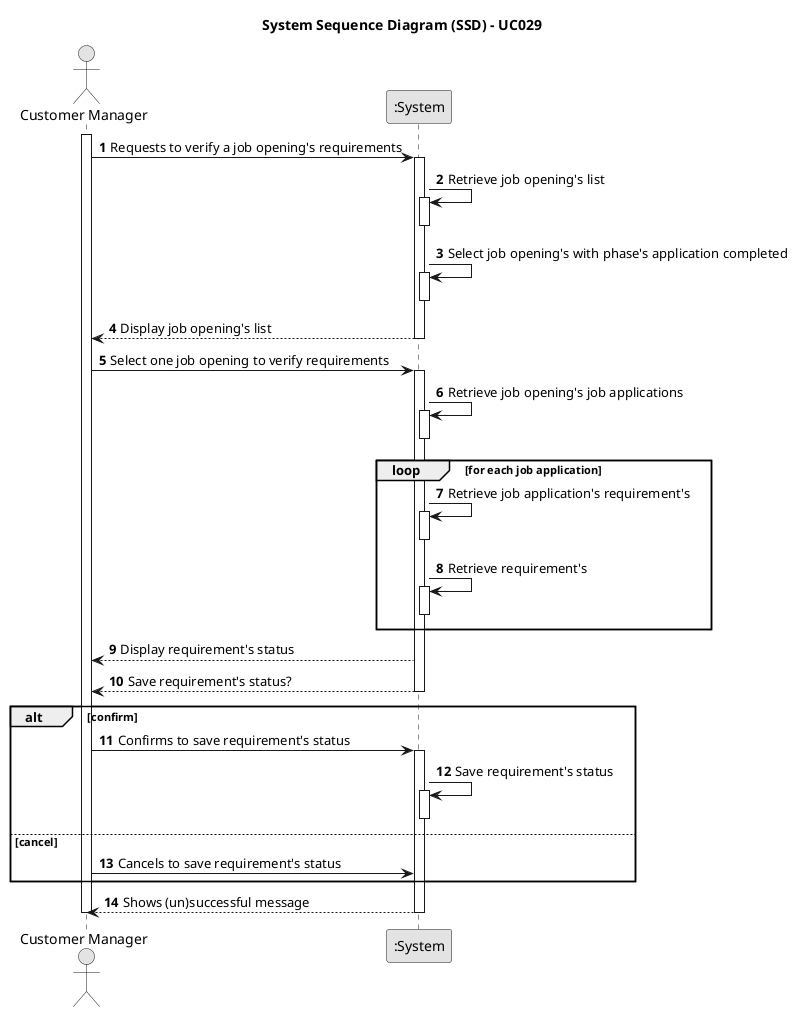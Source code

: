 @startuml
skinparam monochrome true
skinparam packageStyle rectangle
skinparam shadowing false

title System Sequence Diagram (SSD) - UC029
actor "Customer Manager" as CM
participant ":System" as System

autonumber 1

activate CM
CM -> System: Requests to verify a job opening's requirements
        activate System
    System -> System: Retrieve job opening's list
        activate System
    deactivate System
    System -> System: Select job opening's with phase's application completed
        activate System
    deactivate System
    System --> CM: Display job opening's list
deactivate System
CM -> System: Select one job opening to verify requirements
    activate System
    System -> System: Retrieve job opening's job applications
        activate System
    deactivate System
    loop for each job application
            System -> System: Retrieve job application's requirement's
            activate System
        deactivate System
            System -> System: Retrieve requirement's
            activate System
        deactivate System
    end loop
    System --> CM: Display requirement's status
    System --> CM: Save requirement's status?
    deactivate System
    alt confirm
    CM -> System: Confirms to save requirement's status
        activate System
    System -> System: Save requirement's status
        activate System
    deactivate System
    else cancel
    CM -> System: Cancels to save requirement's status
    end alt
    System --> CM: Shows (un)successful message
    deactivate System
deactivate CM

@enduml